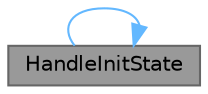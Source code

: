 digraph "HandleInitState"
{
 // LATEX_PDF_SIZE
  bgcolor="transparent";
  edge [fontname=Helvetica,fontsize=10,labelfontname=Helvetica,labelfontsize=10];
  node [fontname=Helvetica,fontsize=10,shape=box,height=0.2,width=0.4];
  rankdir="LR";
  Node1 [id="Node000001",label="HandleInitState",height=0.2,width=0.4,color="gray40", fillcolor="grey60", style="filled", fontcolor="black",tooltip="Handles the initialization state."];
  Node1 -> Node1 [id="edge1_Node000001_Node000001",color="steelblue1",style="solid",tooltip=" "];
}
